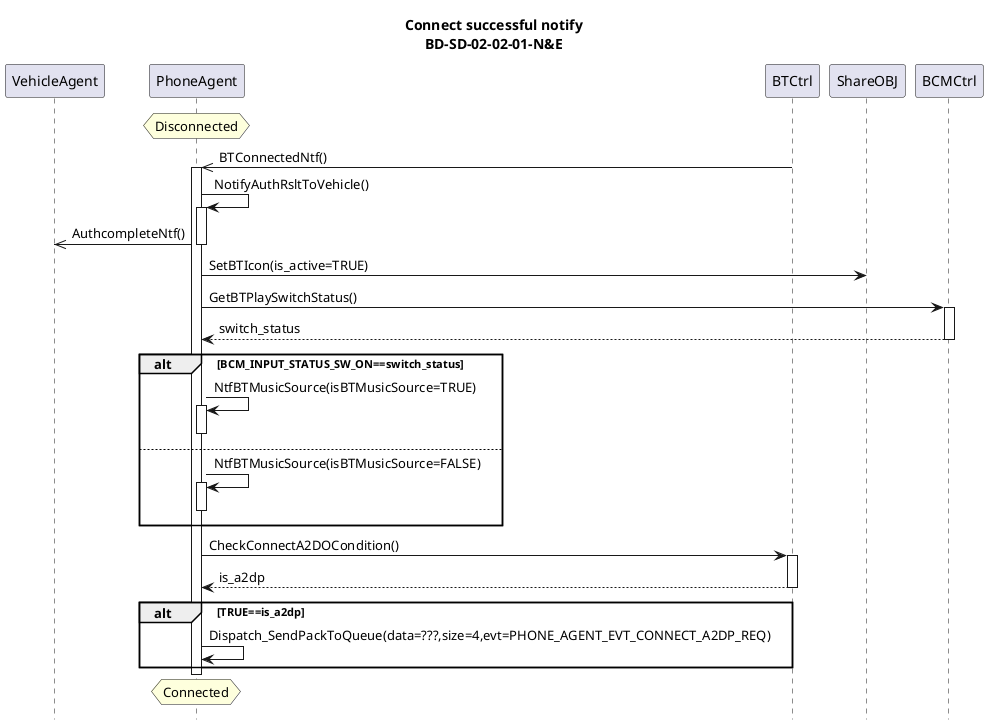 @startuml

title Connect successful notify\nBD-SD-02-02-01-N&E
hide footbox

participant VehicleAgent
participant PhoneAgent
participant BTCtrl

hnote over PhoneAgent:Disconnected

BTCtrl->>PhoneAgent:BTConnectedNtf()
activate PhoneAgent
PhoneAgent->PhoneAgent:NotifyAuthRsltToVehicle()
activate PhoneAgent
PhoneAgent->>VehicleAgent:AuthcompleteNtf()
deactivate PhoneAgent
PhoneAgent->ShareOBJ:SetBTIcon(is_active=TRUE)
PhoneAgent->BCMCtrl:GetBTPlaySwitchStatus()
activate BCMCtrl
BCMCtrl-->PhoneAgent:switch_status
deactivate BCMCtrl
alt BCM_INPUT_STATUS_SW_ON==switch_status
PhoneAgent->PhoneAgent:NtfBTMusicSource(isBTMusicSource=TRUE)
activate PhoneAgent
deactivate PhoneAgent
else
PhoneAgent->PhoneAgent:NtfBTMusicSource(isBTMusicSource=FALSE)
activate PhoneAgent
deactivate PhoneAgent
end
PhoneAgent->BTCtrl:CheckConnectA2DOCondition()
activate BTCtrl
BTCtrl-->PhoneAgent:is_a2dp
deactivate BTCtrl
alt TRUE==is_a2dp
PhoneAgent->PhoneAgent:Dispatch_SendPackToQueue(data=???,size=4,evt=PHONE_AGENT_EVT_CONNECT_A2DP_REQ)
end
deactivate PhoneAgent

hnote over PhoneAgent:Connected

@enduml 
